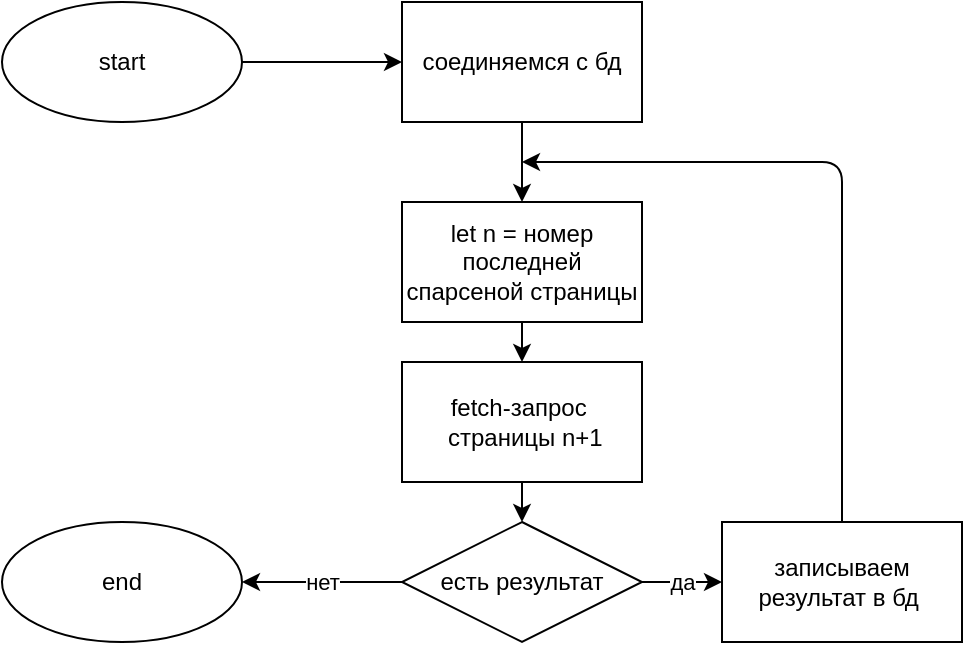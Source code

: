<mxfile version="13.7.9" type="embed"><diagram id="53WAX82lxK2SbMfejBCa" name="Page-1"><mxGraphModel dx="598" dy="431" grid="1" gridSize="10" guides="1" tooltips="1" connect="1" arrows="1" fold="1" page="1" pageScale="1" pageWidth="850" pageHeight="1100" math="0" shadow="0"><root><mxCell id="0"/><mxCell id="1" parent="0"/><mxCell id="4" value="start" style="ellipse;whiteSpace=wrap;html=1;" vertex="1" parent="1"><mxGeometry x="120" y="140" width="120" height="60" as="geometry"/></mxCell><mxCell id="5" style="edgeStyle=orthogonalEdgeStyle;rounded=0;orthogonalLoop=1;jettySize=auto;html=1;exitX=0.5;exitY=1;exitDx=0;exitDy=0;" edge="1" parent="1" source="4" target="4"><mxGeometry relative="1" as="geometry"/></mxCell><mxCell id="6" value="соединяемся с бд" style="rounded=0;whiteSpace=wrap;html=1;" vertex="1" parent="1"><mxGeometry x="320" y="140" width="120" height="60" as="geometry"/></mxCell><mxCell id="7" value="let n = номер последней спарсеной страницы" style="rounded=0;whiteSpace=wrap;html=1;" vertex="1" parent="1"><mxGeometry x="320" y="240" width="120" height="60" as="geometry"/></mxCell><mxCell id="8" value="fetch-запрос&amp;nbsp; &amp;nbsp;страницы n+1" style="rounded=0;whiteSpace=wrap;html=1;" vertex="1" parent="1"><mxGeometry x="320" y="320" width="120" height="60" as="geometry"/></mxCell><mxCell id="9" value="записываем результат в бд&amp;nbsp;" style="rounded=0;whiteSpace=wrap;html=1;" vertex="1" parent="1"><mxGeometry x="480" y="400" width="120" height="60" as="geometry"/></mxCell><mxCell id="10" value="есть результат" style="rhombus;whiteSpace=wrap;html=1;" vertex="1" parent="1"><mxGeometry x="320" y="400" width="120" height="60" as="geometry"/></mxCell><mxCell id="12" value="" style="endArrow=classic;html=1;exitX=1;exitY=0.5;exitDx=0;exitDy=0;entryX=0;entryY=0.5;entryDx=0;entryDy=0;" edge="1" parent="1" source="10" target="9"><mxGeometry relative="1" as="geometry"><mxPoint x="340" y="380" as="sourcePoint"/><mxPoint x="440" y="380" as="targetPoint"/></mxGeometry></mxCell><mxCell id="13" value="да" style="edgeLabel;resizable=0;html=1;align=center;verticalAlign=middle;" connectable="0" vertex="1" parent="12"><mxGeometry relative="1" as="geometry"/></mxCell><mxCell id="14" value="" style="endArrow=classic;html=1;exitX=1;exitY=0.5;exitDx=0;exitDy=0;entryX=0;entryY=0.5;entryDx=0;entryDy=0;" edge="1" parent="1" source="4" target="6"><mxGeometry width="50" height="50" relative="1" as="geometry"><mxPoint x="360" y="300" as="sourcePoint"/><mxPoint x="410" y="250" as="targetPoint"/></mxGeometry></mxCell><mxCell id="15" value="" style="endArrow=classic;html=1;exitX=0.5;exitY=1;exitDx=0;exitDy=0;entryX=0.5;entryY=0;entryDx=0;entryDy=0;" edge="1" parent="1" source="6" target="7"><mxGeometry width="50" height="50" relative="1" as="geometry"><mxPoint x="390" y="110" as="sourcePoint"/><mxPoint x="390" y="150" as="targetPoint"/></mxGeometry></mxCell><mxCell id="16" value="" style="endArrow=classic;html=1;exitX=0.5;exitY=1;exitDx=0;exitDy=0;entryX=0.5;entryY=0;entryDx=0;entryDy=0;" edge="1" parent="1" source="7" target="8"><mxGeometry width="50" height="50" relative="1" as="geometry"><mxPoint x="390" y="210" as="sourcePoint"/><mxPoint x="380" y="310" as="targetPoint"/></mxGeometry></mxCell><mxCell id="17" value="" style="endArrow=classic;html=1;exitX=0.5;exitY=1;exitDx=0;exitDy=0;entryX=0.5;entryY=0;entryDx=0;entryDy=0;" edge="1" parent="1" source="8" target="10"><mxGeometry width="50" height="50" relative="1" as="geometry"><mxPoint x="360" y="400" as="sourcePoint"/><mxPoint x="410" y="350" as="targetPoint"/></mxGeometry></mxCell><mxCell id="18" value="" style="endArrow=classic;html=1;exitX=0.5;exitY=0;exitDx=0;exitDy=0;" edge="1" parent="1" source="9"><mxGeometry width="50" height="50" relative="1" as="geometry"><mxPoint x="360" y="400" as="sourcePoint"/><mxPoint x="380" y="220" as="targetPoint"/><Array as="points"><mxPoint x="540" y="220"/></Array></mxGeometry></mxCell><mxCell id="19" value="нет" style="endArrow=classic;html=1;exitX=0;exitY=0.5;exitDx=0;exitDy=0;" edge="1" parent="1" source="10" target="21"><mxGeometry relative="1" as="geometry"><mxPoint x="340" y="280" as="sourcePoint"/><mxPoint x="240" y="430" as="targetPoint"/></mxGeometry></mxCell><mxCell id="21" value="end" style="ellipse;whiteSpace=wrap;html=1;" vertex="1" parent="1"><mxGeometry x="120" y="400" width="120" height="60" as="geometry"/></mxCell></root></mxGraphModel></diagram></mxfile>